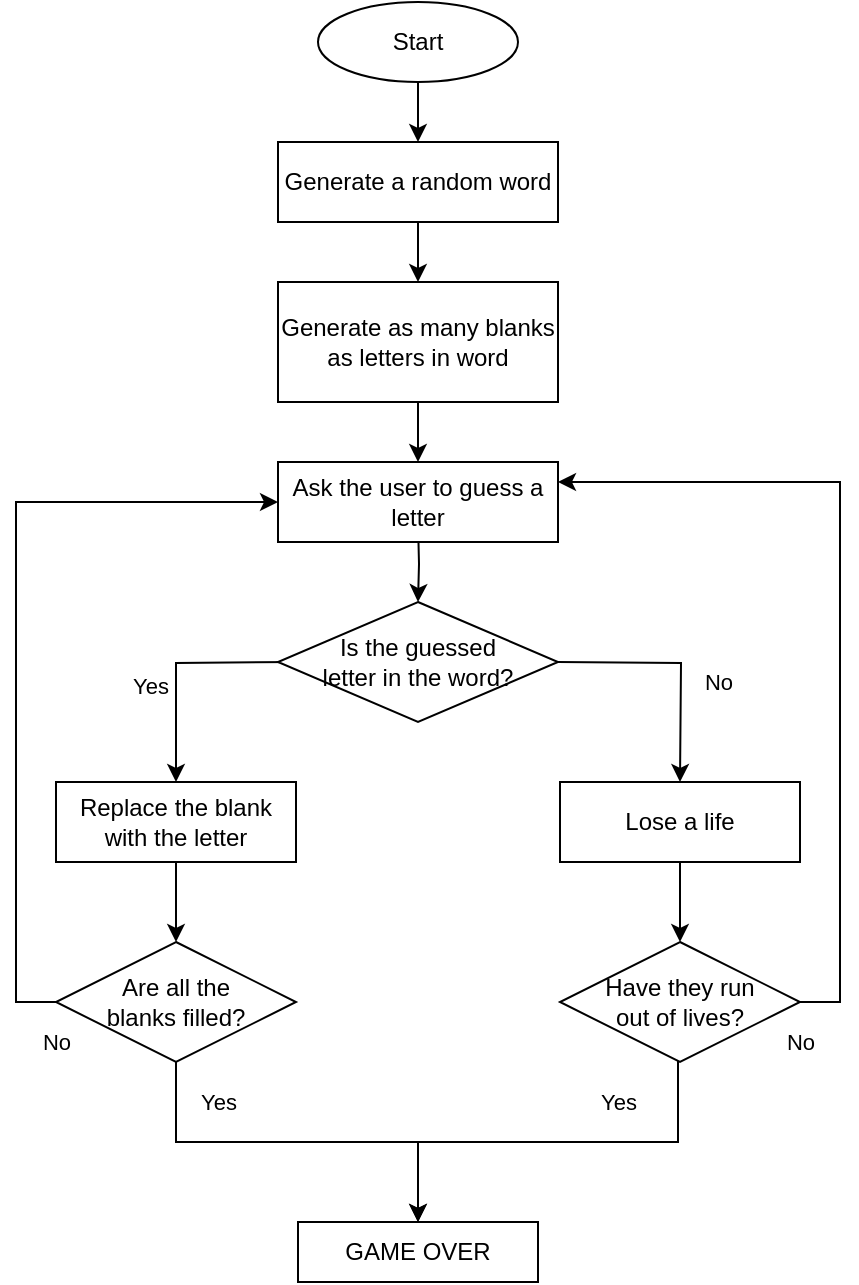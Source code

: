 <mxfile version="16.5.6" type="device"><diagram id="6q2jOtBUdD5p6jonVrLI" name="Page-1"><mxGraphModel dx="868" dy="2812" grid="1" gridSize="10" guides="1" tooltips="1" connect="1" arrows="1" fold="1" page="1" pageScale="1" pageWidth="827" pageHeight="1169" math="0" shadow="0"><root><mxCell id="0"/><mxCell id="1" parent="0"/><mxCell id="yzVHWSCS7RtpTHF-8nUi-3" value="" style="edgeStyle=orthogonalEdgeStyle;rounded=0;orthogonalLoop=1;jettySize=auto;html=1;" edge="1" parent="1" source="yzVHWSCS7RtpTHF-8nUi-1" target="yzVHWSCS7RtpTHF-8nUi-2"><mxGeometry relative="1" as="geometry"/></mxCell><mxCell id="yzVHWSCS7RtpTHF-8nUi-1" value="Start" style="ellipse;whiteSpace=wrap;html=1;" vertex="1" parent="1"><mxGeometry x="350" y="-2330" width="100" height="40" as="geometry"/></mxCell><mxCell id="yzVHWSCS7RtpTHF-8nUi-5" value="" style="edgeStyle=orthogonalEdgeStyle;rounded=0;orthogonalLoop=1;jettySize=auto;html=1;" edge="1" parent="1" source="yzVHWSCS7RtpTHF-8nUi-2" target="yzVHWSCS7RtpTHF-8nUi-4"><mxGeometry relative="1" as="geometry"/></mxCell><mxCell id="yzVHWSCS7RtpTHF-8nUi-2" value="Generate a random word" style="whiteSpace=wrap;html=1;" vertex="1" parent="1"><mxGeometry x="330" y="-2260" width="140" height="40" as="geometry"/></mxCell><mxCell id="yzVHWSCS7RtpTHF-8nUi-8" value="" style="edgeStyle=orthogonalEdgeStyle;rounded=0;orthogonalLoop=1;jettySize=auto;html=1;" edge="1" parent="1" source="yzVHWSCS7RtpTHF-8nUi-4" target="yzVHWSCS7RtpTHF-8nUi-7"><mxGeometry relative="1" as="geometry"/></mxCell><mxCell id="yzVHWSCS7RtpTHF-8nUi-4" value="Generate as many blanks as letters in word" style="whiteSpace=wrap;html=1;" vertex="1" parent="1"><mxGeometry x="330" y="-2190" width="140" height="60" as="geometry"/></mxCell><mxCell id="yzVHWSCS7RtpTHF-8nUi-10" value="" style="edgeStyle=orthogonalEdgeStyle;rounded=0;orthogonalLoop=1;jettySize=auto;html=1;" edge="1" parent="1" target="yzVHWSCS7RtpTHF-8nUi-9"><mxGeometry relative="1" as="geometry"><mxPoint x="400" y="-2070" as="sourcePoint"/></mxGeometry></mxCell><mxCell id="yzVHWSCS7RtpTHF-8nUi-7" value="Ask the user to guess a letter" style="whiteSpace=wrap;html=1;" vertex="1" parent="1"><mxGeometry x="330" y="-2100" width="140" height="40" as="geometry"/></mxCell><mxCell id="yzVHWSCS7RtpTHF-8nUi-14" value="No" style="edgeStyle=orthogonalEdgeStyle;rounded=0;orthogonalLoop=1;jettySize=auto;html=1;" edge="1" parent="1"><mxGeometry x="0.174" y="19" relative="1" as="geometry"><mxPoint x="470" y="-2000" as="sourcePoint"/><mxPoint x="531" y="-1940" as="targetPoint"/><mxPoint as="offset"/></mxGeometry></mxCell><mxCell id="yzVHWSCS7RtpTHF-8nUi-16" value="" style="edgeStyle=orthogonalEdgeStyle;rounded=0;orthogonalLoop=1;jettySize=auto;html=1;" edge="1" parent="1" target="yzVHWSCS7RtpTHF-8nUi-15"><mxGeometry relative="1" as="geometry"><mxPoint x="340" y="-2000" as="sourcePoint"/></mxGeometry></mxCell><mxCell id="yzVHWSCS7RtpTHF-8nUi-25" value="Yes" style="edgeLabel;html=1;align=center;verticalAlign=middle;resizable=0;points=[];" vertex="1" connectable="0" parent="yzVHWSCS7RtpTHF-8nUi-16"><mxGeometry x="0.207" y="4" relative="1" as="geometry"><mxPoint x="-17" as="offset"/></mxGeometry></mxCell><mxCell id="yzVHWSCS7RtpTHF-8nUi-9" value="Is the guessed&lt;br&gt;letter in the word?" style="rhombus;whiteSpace=wrap;html=1;" vertex="1" parent="1"><mxGeometry x="330" y="-2030" width="140" height="60" as="geometry"/></mxCell><mxCell id="yzVHWSCS7RtpTHF-8nUi-20" value="" style="edgeStyle=orthogonalEdgeStyle;rounded=0;orthogonalLoop=1;jettySize=auto;html=1;" edge="1" parent="1" source="yzVHWSCS7RtpTHF-8nUi-13" target="yzVHWSCS7RtpTHF-8nUi-19"><mxGeometry relative="1" as="geometry"/></mxCell><mxCell id="yzVHWSCS7RtpTHF-8nUi-13" value="Lose a life" style="whiteSpace=wrap;html=1;" vertex="1" parent="1"><mxGeometry x="471" y="-1940" width="120" height="40" as="geometry"/></mxCell><mxCell id="yzVHWSCS7RtpTHF-8nUi-18" value="" style="edgeStyle=orthogonalEdgeStyle;rounded=0;orthogonalLoop=1;jettySize=auto;html=1;" edge="1" parent="1" source="yzVHWSCS7RtpTHF-8nUi-15" target="yzVHWSCS7RtpTHF-8nUi-17"><mxGeometry relative="1" as="geometry"/></mxCell><mxCell id="yzVHWSCS7RtpTHF-8nUi-15" value="Replace the blank with the letter" style="whiteSpace=wrap;html=1;" vertex="1" parent="1"><mxGeometry x="219" y="-1940" width="120" height="40" as="geometry"/></mxCell><mxCell id="yzVHWSCS7RtpTHF-8nUi-24" value="Yes" style="edgeStyle=orthogonalEdgeStyle;rounded=0;orthogonalLoop=1;jettySize=auto;html=1;" edge="1" parent="1" source="yzVHWSCS7RtpTHF-8nUi-17" target="yzVHWSCS7RtpTHF-8nUi-21"><mxGeometry x="-0.393" y="20" relative="1" as="geometry"><Array as="points"><mxPoint x="279" y="-1760"/><mxPoint x="400" y="-1760"/></Array><mxPoint as="offset"/></mxGeometry></mxCell><mxCell id="yzVHWSCS7RtpTHF-8nUi-26" value="No" style="edgeStyle=orthogonalEdgeStyle;rounded=0;orthogonalLoop=1;jettySize=auto;html=1;exitX=0;exitY=0.5;exitDx=0;exitDy=0;entryX=0;entryY=0.5;entryDx=0;entryDy=0;" edge="1" parent="1" source="yzVHWSCS7RtpTHF-8nUi-17" target="yzVHWSCS7RtpTHF-8nUi-7"><mxGeometry x="-1" y="20" relative="1" as="geometry"><mxPoint as="offset"/></mxGeometry></mxCell><mxCell id="yzVHWSCS7RtpTHF-8nUi-17" value="Are all the &lt;br&gt;blanks filled?" style="rhombus;whiteSpace=wrap;html=1;" vertex="1" parent="1"><mxGeometry x="219" y="-1860" width="120" height="60" as="geometry"/></mxCell><mxCell id="yzVHWSCS7RtpTHF-8nUi-22" value="Yes" style="edgeStyle=orthogonalEdgeStyle;rounded=0;orthogonalLoop=1;jettySize=auto;html=1;" edge="1" parent="1" source="yzVHWSCS7RtpTHF-8nUi-19" target="yzVHWSCS7RtpTHF-8nUi-21"><mxGeometry x="-0.33" y="-20" relative="1" as="geometry"><Array as="points"><mxPoint x="530" y="-1760"/><mxPoint x="400" y="-1760"/></Array><mxPoint as="offset"/></mxGeometry></mxCell><mxCell id="yzVHWSCS7RtpTHF-8nUi-27" value="No" style="edgeStyle=orthogonalEdgeStyle;rounded=0;orthogonalLoop=1;jettySize=auto;html=1;exitX=1;exitY=0.5;exitDx=0;exitDy=0;entryX=1;entryY=0.25;entryDx=0;entryDy=0;" edge="1" parent="1" source="yzVHWSCS7RtpTHF-8nUi-19" target="yzVHWSCS7RtpTHF-8nUi-7"><mxGeometry x="-1" y="-20" relative="1" as="geometry"><mxPoint as="offset"/></mxGeometry></mxCell><mxCell id="yzVHWSCS7RtpTHF-8nUi-19" value="Have they run &lt;br&gt;out of lives?" style="rhombus;whiteSpace=wrap;html=1;" vertex="1" parent="1"><mxGeometry x="471" y="-1860" width="120" height="60" as="geometry"/></mxCell><mxCell id="yzVHWSCS7RtpTHF-8nUi-21" value="GAME OVER" style="whiteSpace=wrap;html=1;" vertex="1" parent="1"><mxGeometry x="340" y="-1720" width="120" height="30" as="geometry"/></mxCell></root></mxGraphModel></diagram></mxfile>